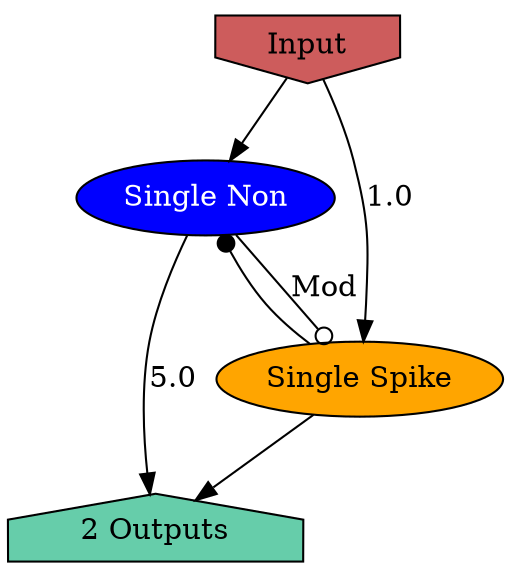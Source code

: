 digraph {
	0 [label="Single Non" fillcolor=blue fontcolor=white style=filled]
	1 [label="Single Spike" fillcolor=orange fontcolor=black style=filled]
	In0 [label=Input fillcolor=indianred fontcolor=black shape=invhouse style=filled]
	Out0 [label="2 Outputs" fillcolor=mediumaquamarine fontcolor=black shape=house style=filled]
	In0 -> 0
	In0 -> 1 [label=1.0]
	0 -> Out0 [label=5.0]
	1 -> Out0
	0 -> 1 [label=Mod arrowhead=odot]
	1 -> 0 [arrowhead=dot]
}
